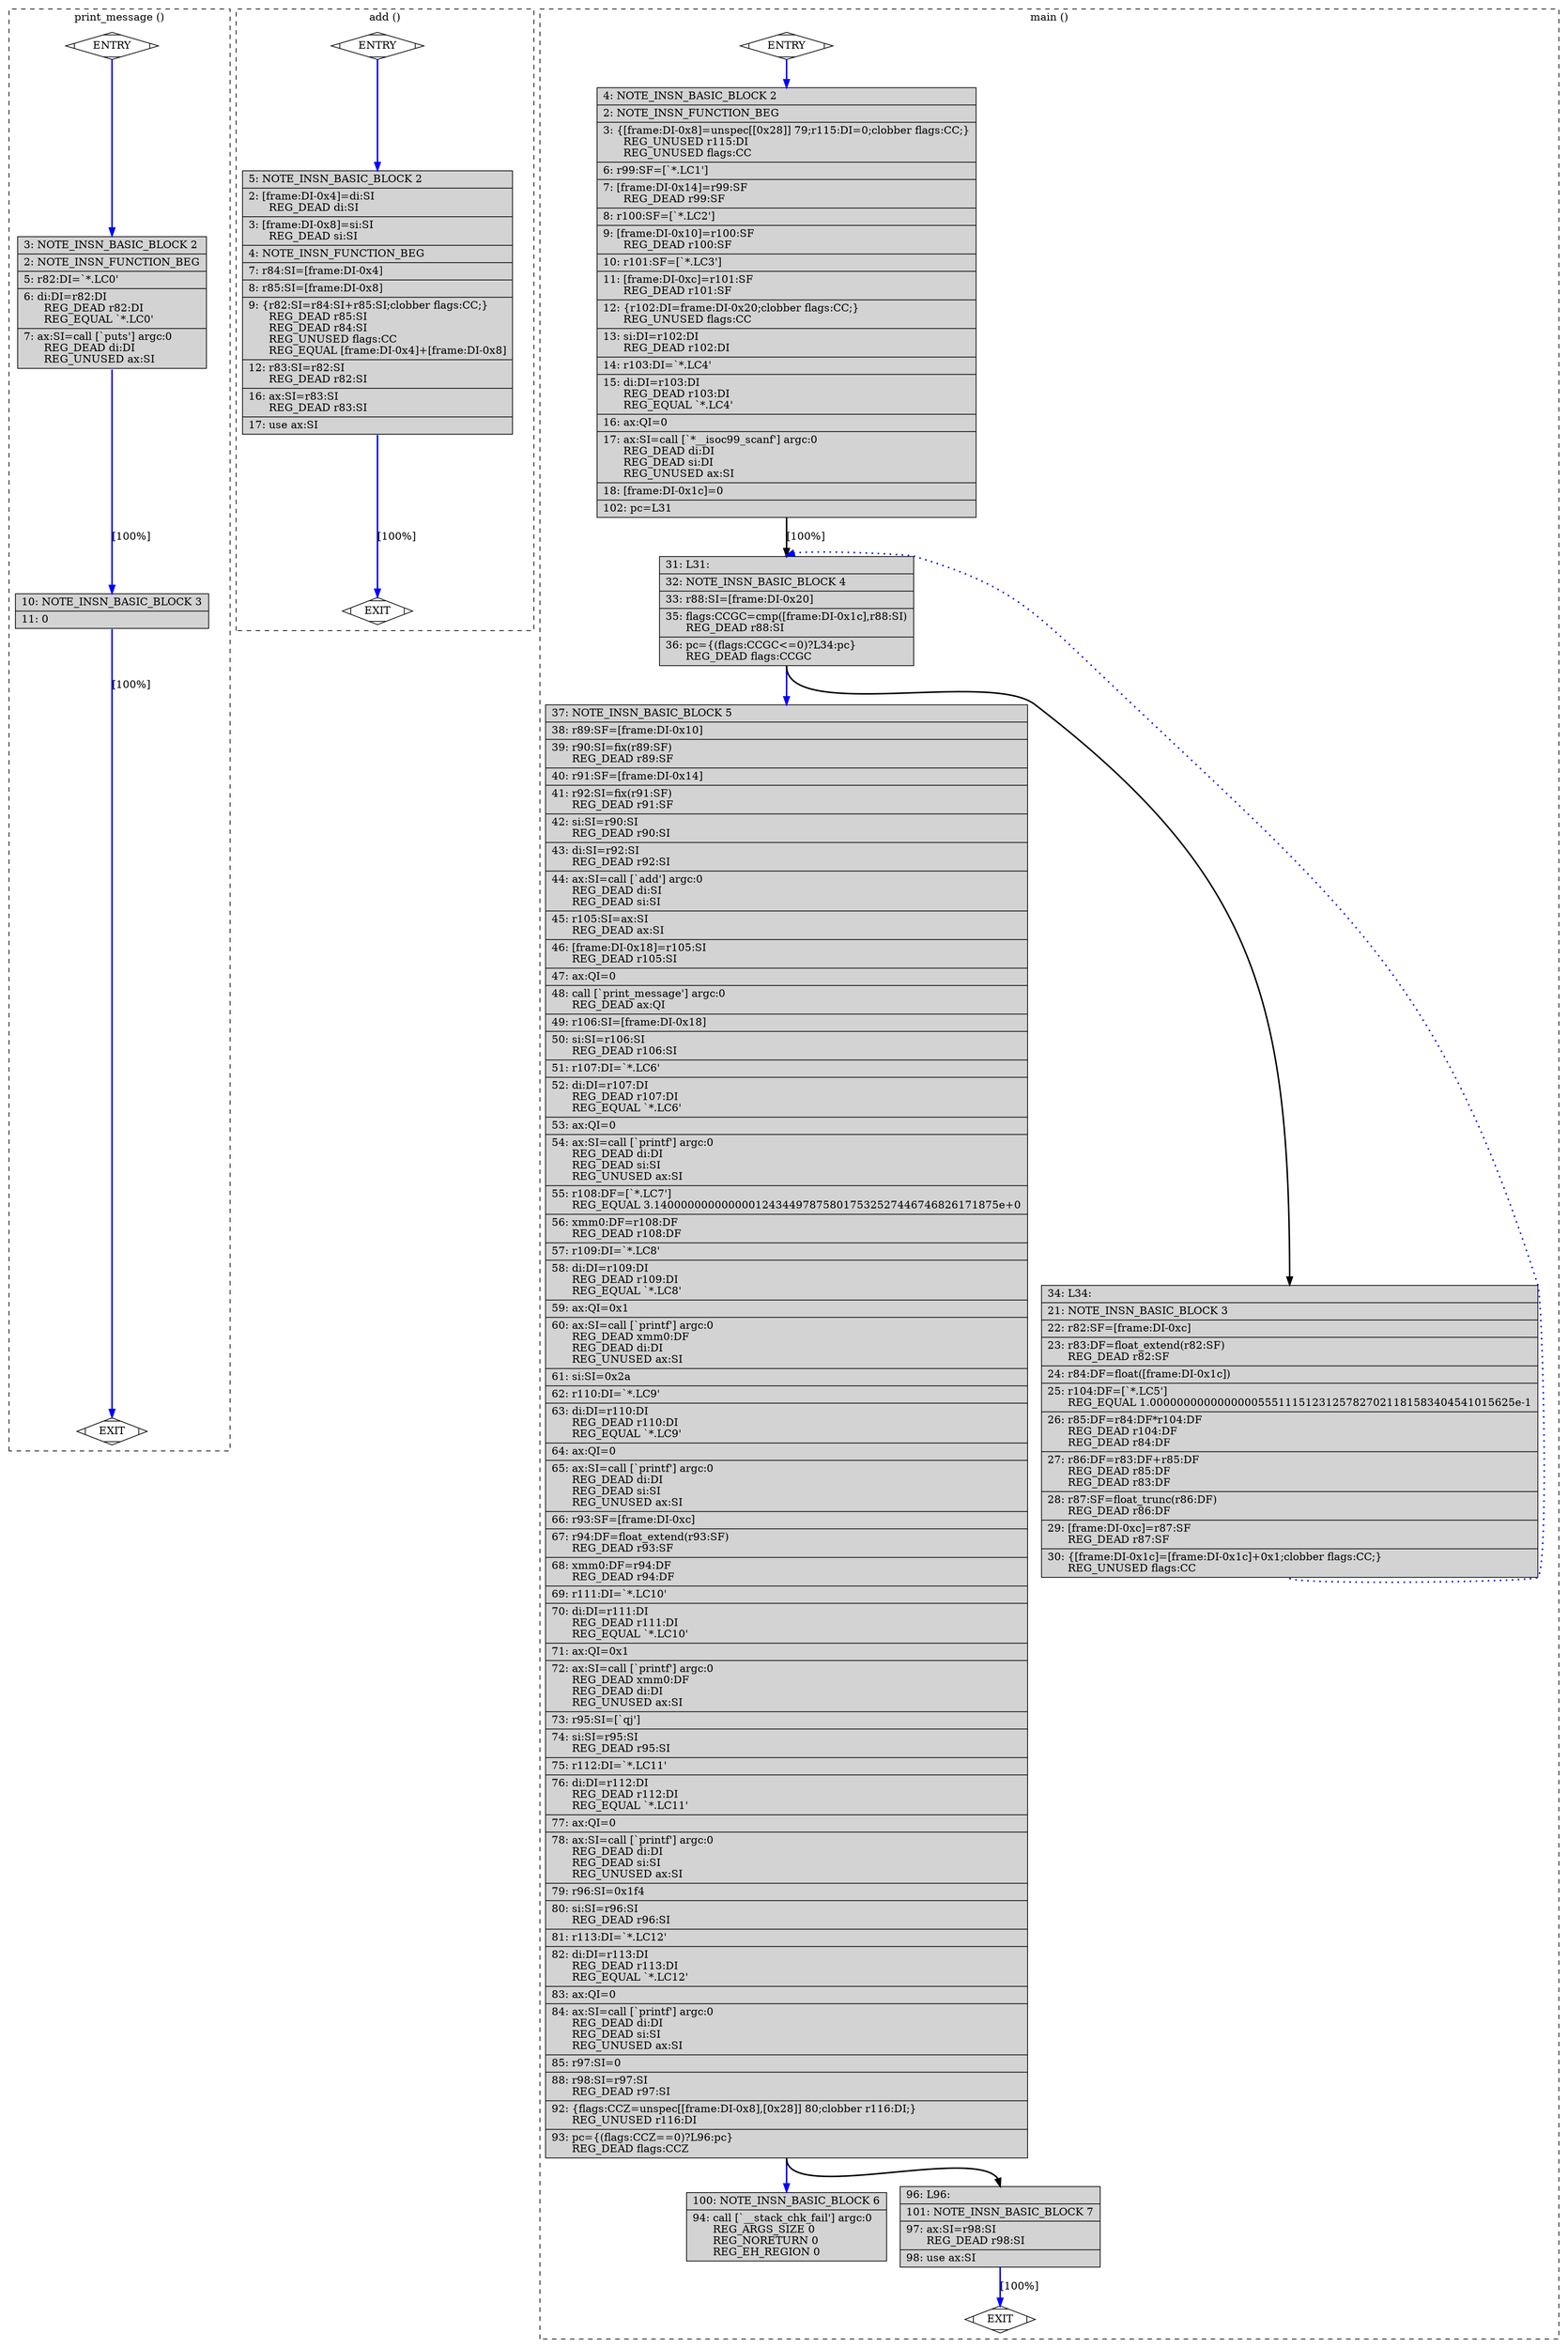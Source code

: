digraph "cs1yf1-cs1.c.294r.ira" {
overlap=false;
subgraph "cluster_print_message" {
	style="dashed";
	color="black";
	label="print_message ()";
	fn_6_basic_block_0 [shape=Mdiamond,style=filled,fillcolor=white,label="ENTRY"];

	fn_6_basic_block_2 [shape=record,style=filled,fillcolor=lightgrey,label="{\ \ \ \ 3:\ NOTE_INSN_BASIC_BLOCK\ 2\l\
|\ \ \ \ 2:\ NOTE_INSN_FUNCTION_BEG\l\
|\ \ \ \ 5:\ r82:DI=`*.LC0'\l\
|\ \ \ \ 6:\ di:DI=r82:DI\l\
\ \ \ \ \ \ REG_DEAD\ r82:DI\l\
\ \ \ \ \ \ REG_EQUAL\ `*.LC0'\l\
|\ \ \ \ 7:\ ax:SI=call\ [`puts']\ argc:0\l\
\ \ \ \ \ \ REG_DEAD\ di:DI\l\
\ \ \ \ \ \ REG_UNUSED\ ax:SI\l\
}"];

	fn_6_basic_block_3 [shape=record,style=filled,fillcolor=lightgrey,label="{\ \ \ 10:\ NOTE_INSN_BASIC_BLOCK\ 3\l\
|\ \ \ 11:\ 0\l\
}"];

	fn_6_basic_block_1 [shape=Mdiamond,style=filled,fillcolor=white,label="EXIT"];

	fn_6_basic_block_0:s -> fn_6_basic_block_2:n [style="solid,bold",color=blue,weight=100,constraint=true];
	fn_6_basic_block_2:s -> fn_6_basic_block_3:n [style="solid,bold",color=blue,weight=100,constraint=true,label="[100%]"];
	fn_6_basic_block_3:s -> fn_6_basic_block_1:n [style="solid,bold",color=blue,weight=100,constraint=true,label="[100%]"];
	fn_6_basic_block_0:s -> fn_6_basic_block_1:n [style="invis",constraint=true];
}
subgraph "cluster_add" {
	style="dashed";
	color="black";
	label="add ()";
	fn_7_basic_block_0 [shape=Mdiamond,style=filled,fillcolor=white,label="ENTRY"];

	fn_7_basic_block_2 [shape=record,style=filled,fillcolor=lightgrey,label="{\ \ \ \ 5:\ NOTE_INSN_BASIC_BLOCK\ 2\l\
|\ \ \ \ 2:\ [frame:DI-0x4]=di:SI\l\
\ \ \ \ \ \ REG_DEAD\ di:SI\l\
|\ \ \ \ 3:\ [frame:DI-0x8]=si:SI\l\
\ \ \ \ \ \ REG_DEAD\ si:SI\l\
|\ \ \ \ 4:\ NOTE_INSN_FUNCTION_BEG\l\
|\ \ \ \ 7:\ r84:SI=[frame:DI-0x4]\l\
|\ \ \ \ 8:\ r85:SI=[frame:DI-0x8]\l\
|\ \ \ \ 9:\ \{r82:SI=r84:SI+r85:SI;clobber\ flags:CC;\}\l\
\ \ \ \ \ \ REG_DEAD\ r85:SI\l\
\ \ \ \ \ \ REG_DEAD\ r84:SI\l\
\ \ \ \ \ \ REG_UNUSED\ flags:CC\l\
\ \ \ \ \ \ REG_EQUAL\ [frame:DI-0x4]+[frame:DI-0x8]\l\
|\ \ \ 12:\ r83:SI=r82:SI\l\
\ \ \ \ \ \ REG_DEAD\ r82:SI\l\
|\ \ \ 16:\ ax:SI=r83:SI\l\
\ \ \ \ \ \ REG_DEAD\ r83:SI\l\
|\ \ \ 17:\ use\ ax:SI\l\
}"];

	fn_7_basic_block_1 [shape=Mdiamond,style=filled,fillcolor=white,label="EXIT"];

	fn_7_basic_block_0:s -> fn_7_basic_block_2:n [style="solid,bold",color=blue,weight=100,constraint=true];
	fn_7_basic_block_2:s -> fn_7_basic_block_1:n [style="solid,bold",color=blue,weight=100,constraint=true,label="[100%]"];
	fn_7_basic_block_0:s -> fn_7_basic_block_1:n [style="invis",constraint=true];
}
subgraph "cluster_main" {
	style="dashed";
	color="black";
	label="main ()";
	fn_8_basic_block_0 [shape=Mdiamond,style=filled,fillcolor=white,label="ENTRY"];

	fn_8_basic_block_2 [shape=record,style=filled,fillcolor=lightgrey,label="{\ \ \ \ 4:\ NOTE_INSN_BASIC_BLOCK\ 2\l\
|\ \ \ \ 2:\ NOTE_INSN_FUNCTION_BEG\l\
|\ \ \ \ 3:\ \{[frame:DI-0x8]=unspec[[0x28]]\ 79;r115:DI=0;clobber\ flags:CC;\}\l\
\ \ \ \ \ \ REG_UNUSED\ r115:DI\l\
\ \ \ \ \ \ REG_UNUSED\ flags:CC\l\
|\ \ \ \ 6:\ r99:SF=[`*.LC1']\l\
|\ \ \ \ 7:\ [frame:DI-0x14]=r99:SF\l\
\ \ \ \ \ \ REG_DEAD\ r99:SF\l\
|\ \ \ \ 8:\ r100:SF=[`*.LC2']\l\
|\ \ \ \ 9:\ [frame:DI-0x10]=r100:SF\l\
\ \ \ \ \ \ REG_DEAD\ r100:SF\l\
|\ \ \ 10:\ r101:SF=[`*.LC3']\l\
|\ \ \ 11:\ [frame:DI-0xc]=r101:SF\l\
\ \ \ \ \ \ REG_DEAD\ r101:SF\l\
|\ \ \ 12:\ \{r102:DI=frame:DI-0x20;clobber\ flags:CC;\}\l\
\ \ \ \ \ \ REG_UNUSED\ flags:CC\l\
|\ \ \ 13:\ si:DI=r102:DI\l\
\ \ \ \ \ \ REG_DEAD\ r102:DI\l\
|\ \ \ 14:\ r103:DI=`*.LC4'\l\
|\ \ \ 15:\ di:DI=r103:DI\l\
\ \ \ \ \ \ REG_DEAD\ r103:DI\l\
\ \ \ \ \ \ REG_EQUAL\ `*.LC4'\l\
|\ \ \ 16:\ ax:QI=0\l\
|\ \ \ 17:\ ax:SI=call\ [`*__isoc99_scanf']\ argc:0\l\
\ \ \ \ \ \ REG_DEAD\ di:DI\l\
\ \ \ \ \ \ REG_DEAD\ si:DI\l\
\ \ \ \ \ \ REG_UNUSED\ ax:SI\l\
|\ \ \ 18:\ [frame:DI-0x1c]=0\l\
|\ \ 102:\ pc=L31\l\
}"];

	fn_8_basic_block_4 [shape=record,style=filled,fillcolor=lightgrey,label="{\ \ \ 31:\ L31:\l\
|\ \ \ 32:\ NOTE_INSN_BASIC_BLOCK\ 4\l\
|\ \ \ 33:\ r88:SI=[frame:DI-0x20]\l\
|\ \ \ 35:\ flags:CCGC=cmp([frame:DI-0x1c],r88:SI)\l\
\ \ \ \ \ \ REG_DEAD\ r88:SI\l\
|\ \ \ 36:\ pc=\{(flags:CCGC\<=0)?L34:pc\}\l\
\ \ \ \ \ \ REG_DEAD\ flags:CCGC\l\
}"];

	fn_8_basic_block_5 [shape=record,style=filled,fillcolor=lightgrey,label="{\ \ \ 37:\ NOTE_INSN_BASIC_BLOCK\ 5\l\
|\ \ \ 38:\ r89:SF=[frame:DI-0x10]\l\
|\ \ \ 39:\ r90:SI=fix(r89:SF)\l\
\ \ \ \ \ \ REG_DEAD\ r89:SF\l\
|\ \ \ 40:\ r91:SF=[frame:DI-0x14]\l\
|\ \ \ 41:\ r92:SI=fix(r91:SF)\l\
\ \ \ \ \ \ REG_DEAD\ r91:SF\l\
|\ \ \ 42:\ si:SI=r90:SI\l\
\ \ \ \ \ \ REG_DEAD\ r90:SI\l\
|\ \ \ 43:\ di:SI=r92:SI\l\
\ \ \ \ \ \ REG_DEAD\ r92:SI\l\
|\ \ \ 44:\ ax:SI=call\ [`add']\ argc:0\l\
\ \ \ \ \ \ REG_DEAD\ di:SI\l\
\ \ \ \ \ \ REG_DEAD\ si:SI\l\
|\ \ \ 45:\ r105:SI=ax:SI\l\
\ \ \ \ \ \ REG_DEAD\ ax:SI\l\
|\ \ \ 46:\ [frame:DI-0x18]=r105:SI\l\
\ \ \ \ \ \ REG_DEAD\ r105:SI\l\
|\ \ \ 47:\ ax:QI=0\l\
|\ \ \ 48:\ call\ [`print_message']\ argc:0\l\
\ \ \ \ \ \ REG_DEAD\ ax:QI\l\
|\ \ \ 49:\ r106:SI=[frame:DI-0x18]\l\
|\ \ \ 50:\ si:SI=r106:SI\l\
\ \ \ \ \ \ REG_DEAD\ r106:SI\l\
|\ \ \ 51:\ r107:DI=`*.LC6'\l\
|\ \ \ 52:\ di:DI=r107:DI\l\
\ \ \ \ \ \ REG_DEAD\ r107:DI\l\
\ \ \ \ \ \ REG_EQUAL\ `*.LC6'\l\
|\ \ \ 53:\ ax:QI=0\l\
|\ \ \ 54:\ ax:SI=call\ [`printf']\ argc:0\l\
\ \ \ \ \ \ REG_DEAD\ di:DI\l\
\ \ \ \ \ \ REG_DEAD\ si:SI\l\
\ \ \ \ \ \ REG_UNUSED\ ax:SI\l\
|\ \ \ 55:\ r108:DF=[`*.LC7']\l\
\ \ \ \ \ \ REG_EQUAL\ 3.140000000000000124344978758017532527446746826171875e+0\l\
|\ \ \ 56:\ xmm0:DF=r108:DF\l\
\ \ \ \ \ \ REG_DEAD\ r108:DF\l\
|\ \ \ 57:\ r109:DI=`*.LC8'\l\
|\ \ \ 58:\ di:DI=r109:DI\l\
\ \ \ \ \ \ REG_DEAD\ r109:DI\l\
\ \ \ \ \ \ REG_EQUAL\ `*.LC8'\l\
|\ \ \ 59:\ ax:QI=0x1\l\
|\ \ \ 60:\ ax:SI=call\ [`printf']\ argc:0\l\
\ \ \ \ \ \ REG_DEAD\ xmm0:DF\l\
\ \ \ \ \ \ REG_DEAD\ di:DI\l\
\ \ \ \ \ \ REG_UNUSED\ ax:SI\l\
|\ \ \ 61:\ si:SI=0x2a\l\
|\ \ \ 62:\ r110:DI=`*.LC9'\l\
|\ \ \ 63:\ di:DI=r110:DI\l\
\ \ \ \ \ \ REG_DEAD\ r110:DI\l\
\ \ \ \ \ \ REG_EQUAL\ `*.LC9'\l\
|\ \ \ 64:\ ax:QI=0\l\
|\ \ \ 65:\ ax:SI=call\ [`printf']\ argc:0\l\
\ \ \ \ \ \ REG_DEAD\ di:DI\l\
\ \ \ \ \ \ REG_DEAD\ si:SI\l\
\ \ \ \ \ \ REG_UNUSED\ ax:SI\l\
|\ \ \ 66:\ r93:SF=[frame:DI-0xc]\l\
|\ \ \ 67:\ r94:DF=float_extend(r93:SF)\l\
\ \ \ \ \ \ REG_DEAD\ r93:SF\l\
|\ \ \ 68:\ xmm0:DF=r94:DF\l\
\ \ \ \ \ \ REG_DEAD\ r94:DF\l\
|\ \ \ 69:\ r111:DI=`*.LC10'\l\
|\ \ \ 70:\ di:DI=r111:DI\l\
\ \ \ \ \ \ REG_DEAD\ r111:DI\l\
\ \ \ \ \ \ REG_EQUAL\ `*.LC10'\l\
|\ \ \ 71:\ ax:QI=0x1\l\
|\ \ \ 72:\ ax:SI=call\ [`printf']\ argc:0\l\
\ \ \ \ \ \ REG_DEAD\ xmm0:DF\l\
\ \ \ \ \ \ REG_DEAD\ di:DI\l\
\ \ \ \ \ \ REG_UNUSED\ ax:SI\l\
|\ \ \ 73:\ r95:SI=[`qj']\l\
|\ \ \ 74:\ si:SI=r95:SI\l\
\ \ \ \ \ \ REG_DEAD\ r95:SI\l\
|\ \ \ 75:\ r112:DI=`*.LC11'\l\
|\ \ \ 76:\ di:DI=r112:DI\l\
\ \ \ \ \ \ REG_DEAD\ r112:DI\l\
\ \ \ \ \ \ REG_EQUAL\ `*.LC11'\l\
|\ \ \ 77:\ ax:QI=0\l\
|\ \ \ 78:\ ax:SI=call\ [`printf']\ argc:0\l\
\ \ \ \ \ \ REG_DEAD\ di:DI\l\
\ \ \ \ \ \ REG_DEAD\ si:SI\l\
\ \ \ \ \ \ REG_UNUSED\ ax:SI\l\
|\ \ \ 79:\ r96:SI=0x1f4\l\
|\ \ \ 80:\ si:SI=r96:SI\l\
\ \ \ \ \ \ REG_DEAD\ r96:SI\l\
|\ \ \ 81:\ r113:DI=`*.LC12'\l\
|\ \ \ 82:\ di:DI=r113:DI\l\
\ \ \ \ \ \ REG_DEAD\ r113:DI\l\
\ \ \ \ \ \ REG_EQUAL\ `*.LC12'\l\
|\ \ \ 83:\ ax:QI=0\l\
|\ \ \ 84:\ ax:SI=call\ [`printf']\ argc:0\l\
\ \ \ \ \ \ REG_DEAD\ di:DI\l\
\ \ \ \ \ \ REG_DEAD\ si:SI\l\
\ \ \ \ \ \ REG_UNUSED\ ax:SI\l\
|\ \ \ 85:\ r97:SI=0\l\
|\ \ \ 88:\ r98:SI=r97:SI\l\
\ \ \ \ \ \ REG_DEAD\ r97:SI\l\
|\ \ \ 92:\ \{flags:CCZ=unspec[[frame:DI-0x8],[0x28]]\ 80;clobber\ r116:DI;\}\l\
\ \ \ \ \ \ REG_UNUSED\ r116:DI\l\
|\ \ \ 93:\ pc=\{(flags:CCZ==0)?L96:pc\}\l\
\ \ \ \ \ \ REG_DEAD\ flags:CCZ\l\
}"];

	fn_8_basic_block_6 [shape=record,style=filled,fillcolor=lightgrey,label="{\ \ 100:\ NOTE_INSN_BASIC_BLOCK\ 6\l\
|\ \ \ 94:\ call\ [`__stack_chk_fail']\ argc:0\l\
\ \ \ \ \ \ REG_ARGS_SIZE\ 0\l\
\ \ \ \ \ \ REG_NORETURN\ 0\l\
\ \ \ \ \ \ REG_EH_REGION\ 0\l\
}"];

	fn_8_basic_block_7 [shape=record,style=filled,fillcolor=lightgrey,label="{\ \ \ 96:\ L96:\l\
|\ \ 101:\ NOTE_INSN_BASIC_BLOCK\ 7\l\
|\ \ \ 97:\ ax:SI=r98:SI\l\
\ \ \ \ \ \ REG_DEAD\ r98:SI\l\
|\ \ \ 98:\ use\ ax:SI\l\
}"];

	fn_8_basic_block_3 [shape=record,style=filled,fillcolor=lightgrey,label="{\ \ \ 34:\ L34:\l\
|\ \ \ 21:\ NOTE_INSN_BASIC_BLOCK\ 3\l\
|\ \ \ 22:\ r82:SF=[frame:DI-0xc]\l\
|\ \ \ 23:\ r83:DF=float_extend(r82:SF)\l\
\ \ \ \ \ \ REG_DEAD\ r82:SF\l\
|\ \ \ 24:\ r84:DF=float([frame:DI-0x1c])\l\
|\ \ \ 25:\ r104:DF=[`*.LC5']\l\
\ \ \ \ \ \ REG_EQUAL\ 1.000000000000000055511151231257827021181583404541015625e-1\l\
|\ \ \ 26:\ r85:DF=r84:DF*r104:DF\l\
\ \ \ \ \ \ REG_DEAD\ r104:DF\l\
\ \ \ \ \ \ REG_DEAD\ r84:DF\l\
|\ \ \ 27:\ r86:DF=r83:DF+r85:DF\l\
\ \ \ \ \ \ REG_DEAD\ r85:DF\l\
\ \ \ \ \ \ REG_DEAD\ r83:DF\l\
|\ \ \ 28:\ r87:SF=float_trunc(r86:DF)\l\
\ \ \ \ \ \ REG_DEAD\ r86:DF\l\
|\ \ \ 29:\ [frame:DI-0xc]=r87:SF\l\
\ \ \ \ \ \ REG_DEAD\ r87:SF\l\
|\ \ \ 30:\ \{[frame:DI-0x1c]=[frame:DI-0x1c]+0x1;clobber\ flags:CC;\}\l\
\ \ \ \ \ \ REG_UNUSED\ flags:CC\l\
}"];

	fn_8_basic_block_1 [shape=Mdiamond,style=filled,fillcolor=white,label="EXIT"];

	fn_8_basic_block_0:s -> fn_8_basic_block_2:n [style="solid,bold",color=blue,weight=100,constraint=true];
	fn_8_basic_block_2:s -> fn_8_basic_block_4:n [style="solid,bold",color=black,weight=10,constraint=true,label="[100%]"];
	fn_8_basic_block_3:s -> fn_8_basic_block_4:n [style="dotted,bold",color=blue,weight=10,constraint=false];
	fn_8_basic_block_4:s -> fn_8_basic_block_3:n [style="solid,bold",color=black,weight=10,constraint=true];
	fn_8_basic_block_4:s -> fn_8_basic_block_5:n [style="solid,bold",color=blue,weight=100,constraint=true];
	fn_8_basic_block_5:s -> fn_8_basic_block_7:n [style="solid,bold",color=black,weight=10,constraint=true];
	fn_8_basic_block_5:s -> fn_8_basic_block_6:n [style="solid,bold",color=blue,weight=100,constraint=true];
	fn_8_basic_block_7:s -> fn_8_basic_block_1:n [style="solid,bold",color=blue,weight=100,constraint=true,label="[100%]"];
	fn_8_basic_block_0:s -> fn_8_basic_block_1:n [style="invis",constraint=true];
}
}
